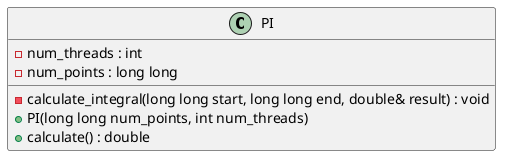 @startuml inline_umlgraph_1.png
class PI {
-num_threads : int
-num_points : long long
-calculate_integral(long long start, long long end, double& result) : void
+PI(long long num_points, int num_threads)
+calculate() : double

}
@enduml
